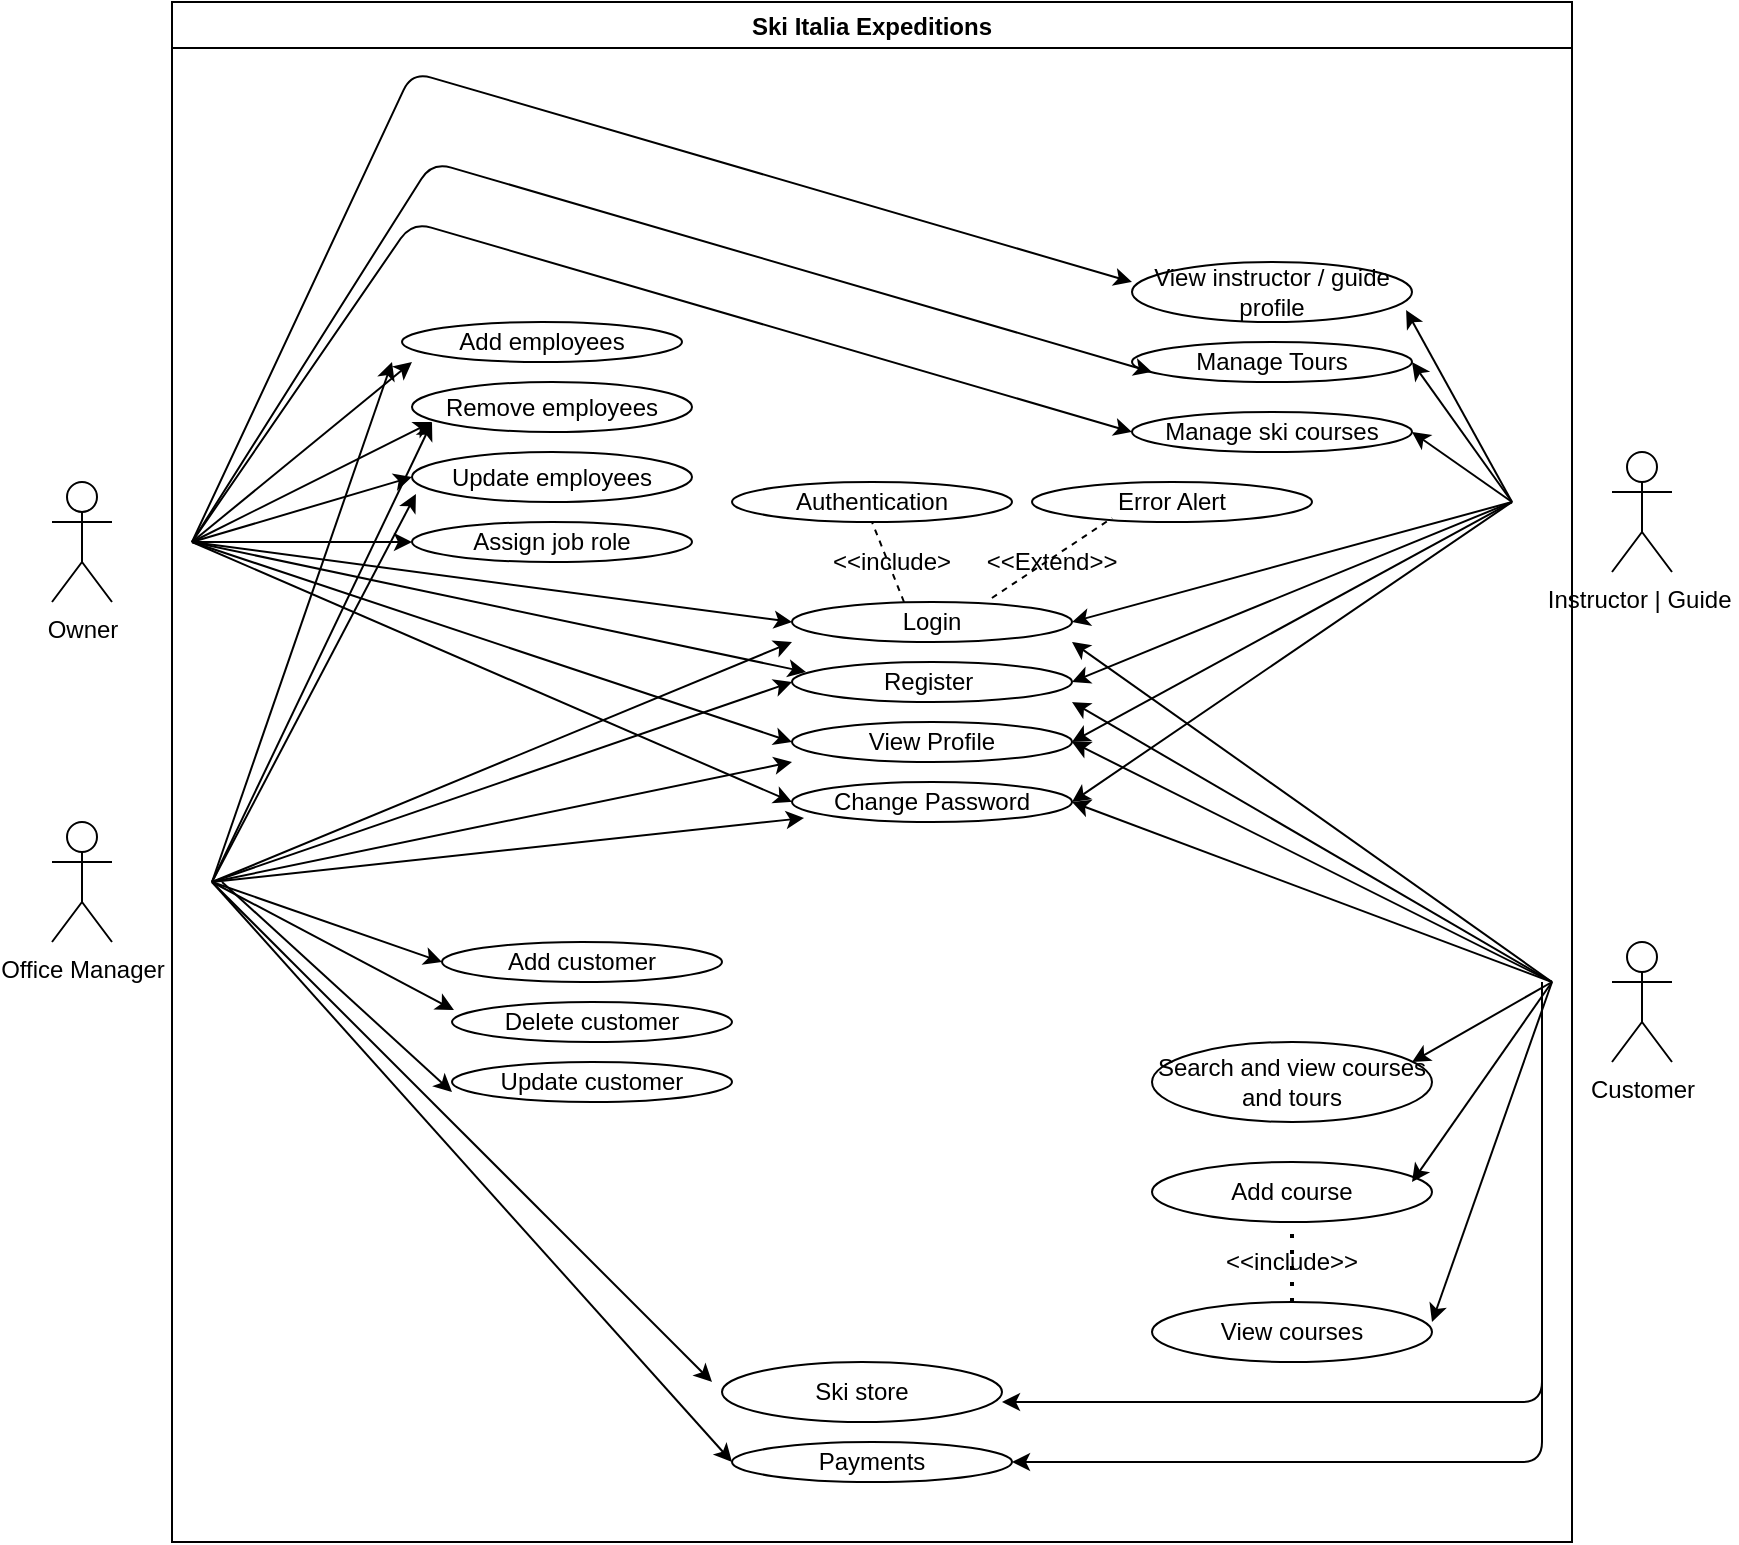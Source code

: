 <mxfile version="14.8.1" type="github">
  <diagram id="u7V_BDu1VtyKSAVuI7es" name="Page-1">
    <mxGraphModel dx="1718" dy="1550" grid="1" gridSize="10" guides="1" tooltips="1" connect="1" arrows="1" fold="1" page="1" pageScale="1" pageWidth="850" pageHeight="1100" math="0" shadow="0">
      <root>
        <mxCell id="0" />
        <mxCell id="1" parent="0" />
        <mxCell id="sTBiDpVoaxLkYzl0jwAo-2" value="Owner" style="shape=umlActor;verticalLabelPosition=bottom;verticalAlign=top;html=1;" parent="1" vertex="1">
          <mxGeometry x="20" y="160" width="30" height="60" as="geometry" />
        </mxCell>
        <mxCell id="sTBiDpVoaxLkYzl0jwAo-3" value="Office Manager" style="shape=umlActor;verticalLabelPosition=bottom;verticalAlign=top;html=1;" parent="1" vertex="1">
          <mxGeometry x="20" y="330" width="30" height="60" as="geometry" />
        </mxCell>
        <mxCell id="sTBiDpVoaxLkYzl0jwAo-5" value="Instructor | Guide&amp;nbsp;" style="shape=umlActor;verticalLabelPosition=bottom;verticalAlign=top;html=1;" parent="1" vertex="1">
          <mxGeometry x="800" y="145" width="30" height="60" as="geometry" />
        </mxCell>
        <mxCell id="sTBiDpVoaxLkYzl0jwAo-8" value="Customer&lt;br&gt;" style="shape=umlActor;verticalLabelPosition=bottom;verticalAlign=top;html=1;" parent="1" vertex="1">
          <mxGeometry x="800" y="390" width="30" height="60" as="geometry" />
        </mxCell>
        <mxCell id="sTBiDpVoaxLkYzl0jwAo-10" value="Add employees" style="ellipse;whiteSpace=wrap;html=1;" parent="1" vertex="1">
          <mxGeometry x="195" y="80" width="140" height="20" as="geometry" />
        </mxCell>
        <mxCell id="sTBiDpVoaxLkYzl0jwAo-11" value="Search and view courses and tours" style="ellipse;whiteSpace=wrap;html=1;" parent="1" vertex="1">
          <mxGeometry x="570" y="440" width="140" height="40" as="geometry" />
        </mxCell>
        <mxCell id="sTBiDpVoaxLkYzl0jwAo-12" value="Manage Tours" style="ellipse;whiteSpace=wrap;html=1;" parent="1" vertex="1">
          <mxGeometry x="560" y="90" width="140" height="20" as="geometry" />
        </mxCell>
        <mxCell id="5Go4oTmBntV5mJJ0-Zch-1" value="Add customer" style="ellipse;whiteSpace=wrap;html=1;" vertex="1" parent="1">
          <mxGeometry x="215" y="390" width="140" height="20" as="geometry" />
        </mxCell>
        <mxCell id="5Go4oTmBntV5mJJ0-Zch-5" value="Register&amp;nbsp;" style="ellipse;whiteSpace=wrap;html=1;" vertex="1" parent="1">
          <mxGeometry x="390" y="250" width="140" height="20" as="geometry" />
        </mxCell>
        <mxCell id="5Go4oTmBntV5mJJ0-Zch-6" value="View Profile" style="ellipse;whiteSpace=wrap;html=1;" vertex="1" parent="1">
          <mxGeometry x="390" y="280" width="140" height="20" as="geometry" />
        </mxCell>
        <mxCell id="5Go4oTmBntV5mJJ0-Zch-7" value="Change Password" style="ellipse;whiteSpace=wrap;html=1;" vertex="1" parent="1">
          <mxGeometry x="390" y="310" width="140" height="20" as="geometry" />
        </mxCell>
        <mxCell id="5Go4oTmBntV5mJJ0-Zch-8" value="Remove employees" style="ellipse;whiteSpace=wrap;html=1;" vertex="1" parent="1">
          <mxGeometry x="200" y="110" width="140" height="25" as="geometry" />
        </mxCell>
        <mxCell id="5Go4oTmBntV5mJJ0-Zch-9" value="Update employees" style="ellipse;whiteSpace=wrap;html=1;" vertex="1" parent="1">
          <mxGeometry x="200" y="145" width="140" height="25" as="geometry" />
        </mxCell>
        <mxCell id="5Go4oTmBntV5mJJ0-Zch-10" value="Delete customer" style="ellipse;whiteSpace=wrap;html=1;" vertex="1" parent="1">
          <mxGeometry x="220" y="420" width="140" height="20" as="geometry" />
        </mxCell>
        <mxCell id="5Go4oTmBntV5mJJ0-Zch-11" value="Update customer" style="ellipse;whiteSpace=wrap;html=1;" vertex="1" parent="1">
          <mxGeometry x="220" y="450" width="140" height="20" as="geometry" />
        </mxCell>
        <mxCell id="5Go4oTmBntV5mJJ0-Zch-13" value="Add course" style="ellipse;whiteSpace=wrap;html=1;" vertex="1" parent="1">
          <mxGeometry x="570" y="500" width="140" height="30" as="geometry" />
        </mxCell>
        <mxCell id="5Go4oTmBntV5mJJ0-Zch-14" value="View courses" style="ellipse;whiteSpace=wrap;html=1;" vertex="1" parent="1">
          <mxGeometry x="570" y="570" width="140" height="30" as="geometry" />
        </mxCell>
        <mxCell id="5Go4oTmBntV5mJJ0-Zch-24" value="" style="endArrow=none;dashed=1;html=1;dashPattern=1 3;strokeWidth=2;exitX=0.5;exitY=0;exitDx=0;exitDy=0;" edge="1" parent="1" source="5Go4oTmBntV5mJJ0-Zch-14" target="5Go4oTmBntV5mJJ0-Zch-13">
          <mxGeometry width="50" height="50" relative="1" as="geometry">
            <mxPoint x="605" y="575" as="sourcePoint" />
            <mxPoint x="655" y="525" as="targetPoint" />
          </mxGeometry>
        </mxCell>
        <mxCell id="5Go4oTmBntV5mJJ0-Zch-26" value="&amp;lt;&amp;lt;include&amp;gt;&amp;gt;" style="text;html=1;strokeColor=none;fillColor=none;align=center;verticalAlign=middle;whiteSpace=wrap;rounded=0;" vertex="1" parent="1">
          <mxGeometry x="620" y="540" width="40" height="20" as="geometry" />
        </mxCell>
        <mxCell id="5Go4oTmBntV5mJJ0-Zch-28" value="Manage ski courses" style="ellipse;whiteSpace=wrap;html=1;" vertex="1" parent="1">
          <mxGeometry x="560" y="125" width="140" height="20" as="geometry" />
        </mxCell>
        <mxCell id="5Go4oTmBntV5mJJ0-Zch-29" value="Ski store" style="ellipse;whiteSpace=wrap;html=1;" vertex="1" parent="1">
          <mxGeometry x="355" y="600" width="140" height="30" as="geometry" />
        </mxCell>
        <mxCell id="5Go4oTmBntV5mJJ0-Zch-32" value="Assign job role" style="ellipse;whiteSpace=wrap;html=1;" vertex="1" parent="1">
          <mxGeometry x="200" y="180" width="140" height="20" as="geometry" />
        </mxCell>
        <mxCell id="5Go4oTmBntV5mJJ0-Zch-36" value="Login" style="ellipse;whiteSpace=wrap;html=1;" vertex="1" parent="1">
          <mxGeometry x="390" y="220" width="140" height="20" as="geometry" />
        </mxCell>
        <mxCell id="5Go4oTmBntV5mJJ0-Zch-38" value="View instructor / guide profile" style="ellipse;whiteSpace=wrap;html=1;" vertex="1" parent="1">
          <mxGeometry x="560" y="50" width="140" height="30" as="geometry" />
        </mxCell>
        <mxCell id="5Go4oTmBntV5mJJ0-Zch-40" value="" style="endArrow=classic;html=1;" edge="1" parent="1">
          <mxGeometry width="50" height="50" relative="1" as="geometry">
            <mxPoint x="90" y="190" as="sourcePoint" />
            <mxPoint x="200" y="100" as="targetPoint" />
          </mxGeometry>
        </mxCell>
        <mxCell id="5Go4oTmBntV5mJJ0-Zch-41" value="" style="endArrow=classic;html=1;" edge="1" parent="1">
          <mxGeometry width="50" height="50" relative="1" as="geometry">
            <mxPoint x="90" y="190" as="sourcePoint" />
            <mxPoint x="210" y="130" as="targetPoint" />
          </mxGeometry>
        </mxCell>
        <mxCell id="5Go4oTmBntV5mJJ0-Zch-43" value="" style="endArrow=classic;html=1;entryX=0;entryY=0.5;entryDx=0;entryDy=0;" edge="1" parent="1" target="5Go4oTmBntV5mJJ0-Zch-9">
          <mxGeometry width="50" height="50" relative="1" as="geometry">
            <mxPoint x="90" y="190" as="sourcePoint" />
            <mxPoint x="220" y="140" as="targetPoint" />
          </mxGeometry>
        </mxCell>
        <mxCell id="5Go4oTmBntV5mJJ0-Zch-45" value="" style="endArrow=classic;html=1;entryX=0;entryY=0.5;entryDx=0;entryDy=0;" edge="1" parent="1" target="5Go4oTmBntV5mJJ0-Zch-32">
          <mxGeometry width="50" height="50" relative="1" as="geometry">
            <mxPoint x="90" y="190" as="sourcePoint" />
            <mxPoint x="220" y="167.5" as="targetPoint" />
          </mxGeometry>
        </mxCell>
        <mxCell id="5Go4oTmBntV5mJJ0-Zch-47" value="" style="endArrow=classic;html=1;entryX=0;entryY=0.5;entryDx=0;entryDy=0;" edge="1" parent="1" target="5Go4oTmBntV5mJJ0-Zch-28">
          <mxGeometry width="50" height="50" relative="1" as="geometry">
            <mxPoint x="90" y="190" as="sourcePoint" />
            <mxPoint x="200" y="25" as="targetPoint" />
            <Array as="points">
              <mxPoint x="200" y="30" />
            </Array>
          </mxGeometry>
        </mxCell>
        <mxCell id="5Go4oTmBntV5mJJ0-Zch-48" value="" style="endArrow=classic;html=1;entryX=0;entryY=0.5;entryDx=0;entryDy=0;" edge="1" parent="1">
          <mxGeometry width="50" height="50" relative="1" as="geometry">
            <mxPoint x="90" y="190" as="sourcePoint" />
            <mxPoint x="570" y="105" as="targetPoint" />
            <Array as="points">
              <mxPoint x="210" />
            </Array>
          </mxGeometry>
        </mxCell>
        <mxCell id="5Go4oTmBntV5mJJ0-Zch-49" value="" style="endArrow=classic;html=1;entryX=0;entryY=0.5;entryDx=0;entryDy=0;" edge="1" parent="1" target="5Go4oTmBntV5mJJ0-Zch-36">
          <mxGeometry width="50" height="50" relative="1" as="geometry">
            <mxPoint x="90" y="190" as="sourcePoint" />
            <mxPoint x="380" y="230" as="targetPoint" />
          </mxGeometry>
        </mxCell>
        <mxCell id="5Go4oTmBntV5mJJ0-Zch-50" value="" style="endArrow=classic;html=1;entryX=0.05;entryY=0.25;entryDx=0;entryDy=0;entryPerimeter=0;" edge="1" parent="1" target="5Go4oTmBntV5mJJ0-Zch-5">
          <mxGeometry width="50" height="50" relative="1" as="geometry">
            <mxPoint x="90" y="190" as="sourcePoint" />
            <mxPoint x="400" y="240" as="targetPoint" />
          </mxGeometry>
        </mxCell>
        <mxCell id="5Go4oTmBntV5mJJ0-Zch-51" value="" style="endArrow=classic;html=1;entryX=0;entryY=0.5;entryDx=0;entryDy=0;" edge="1" parent="1" target="5Go4oTmBntV5mJJ0-Zch-6">
          <mxGeometry width="50" height="50" relative="1" as="geometry">
            <mxPoint x="90" y="190" as="sourcePoint" />
            <mxPoint x="407" y="265" as="targetPoint" />
          </mxGeometry>
        </mxCell>
        <mxCell id="5Go4oTmBntV5mJJ0-Zch-52" value="" style="endArrow=classic;html=1;entryX=0;entryY=0.5;entryDx=0;entryDy=0;" edge="1" parent="1" target="5Go4oTmBntV5mJJ0-Zch-7">
          <mxGeometry width="50" height="50" relative="1" as="geometry">
            <mxPoint x="90" y="190" as="sourcePoint" />
            <mxPoint x="400" y="300" as="targetPoint" />
          </mxGeometry>
        </mxCell>
        <mxCell id="5Go4oTmBntV5mJJ0-Zch-53" value="" style="endArrow=classic;html=1;entryX=0.979;entryY=0.8;entryDx=0;entryDy=0;entryPerimeter=0;" edge="1" parent="1" target="5Go4oTmBntV5mJJ0-Zch-38">
          <mxGeometry width="50" height="50" relative="1" as="geometry">
            <mxPoint x="750" y="170" as="sourcePoint" />
            <mxPoint x="750" y="220" as="targetPoint" />
          </mxGeometry>
        </mxCell>
        <mxCell id="5Go4oTmBntV5mJJ0-Zch-54" value="" style="endArrow=classic;html=1;" edge="1" parent="1">
          <mxGeometry width="50" height="50" relative="1" as="geometry">
            <mxPoint x="750" y="170" as="sourcePoint" />
            <mxPoint x="700" y="100" as="targetPoint" />
          </mxGeometry>
        </mxCell>
        <mxCell id="5Go4oTmBntV5mJJ0-Zch-55" value="" style="endArrow=classic;html=1;entryX=1;entryY=0.5;entryDx=0;entryDy=0;" edge="1" parent="1" target="5Go4oTmBntV5mJJ0-Zch-28">
          <mxGeometry width="50" height="50" relative="1" as="geometry">
            <mxPoint x="750" y="170" as="sourcePoint" />
            <mxPoint x="710" y="110" as="targetPoint" />
          </mxGeometry>
        </mxCell>
        <mxCell id="5Go4oTmBntV5mJJ0-Zch-56" value="" style="endArrow=classic;html=1;entryX=0;entryY=0.5;entryDx=0;entryDy=0;" edge="1" parent="1">
          <mxGeometry width="50" height="50" relative="1" as="geometry">
            <mxPoint x="90" y="190" as="sourcePoint" />
            <mxPoint x="560" y="60" as="targetPoint" />
            <Array as="points">
              <mxPoint x="200" y="-45" />
            </Array>
          </mxGeometry>
        </mxCell>
        <mxCell id="5Go4oTmBntV5mJJ0-Zch-57" value="" style="endArrow=classic;html=1;entryX=1;entryY=0.5;entryDx=0;entryDy=0;" edge="1" parent="1" target="5Go4oTmBntV5mJJ0-Zch-36">
          <mxGeometry width="50" height="50" relative="1" as="geometry">
            <mxPoint x="750" y="170" as="sourcePoint" />
            <mxPoint x="530" y="220" as="targetPoint" />
          </mxGeometry>
        </mxCell>
        <mxCell id="5Go4oTmBntV5mJJ0-Zch-58" value="" style="endArrow=classic;html=1;entryX=1;entryY=0.5;entryDx=0;entryDy=0;" edge="1" parent="1" target="5Go4oTmBntV5mJJ0-Zch-5">
          <mxGeometry width="50" height="50" relative="1" as="geometry">
            <mxPoint x="750" y="170" as="sourcePoint" />
            <mxPoint x="540" y="240" as="targetPoint" />
          </mxGeometry>
        </mxCell>
        <mxCell id="5Go4oTmBntV5mJJ0-Zch-59" value="" style="endArrow=classic;html=1;entryX=1;entryY=0.5;entryDx=0;entryDy=0;" edge="1" parent="1" target="5Go4oTmBntV5mJJ0-Zch-6">
          <mxGeometry width="50" height="50" relative="1" as="geometry">
            <mxPoint x="750" y="170" as="sourcePoint" />
            <mxPoint x="540" y="270" as="targetPoint" />
          </mxGeometry>
        </mxCell>
        <mxCell id="5Go4oTmBntV5mJJ0-Zch-60" value="" style="endArrow=classic;html=1;entryX=1;entryY=0.5;entryDx=0;entryDy=0;" edge="1" parent="1" target="5Go4oTmBntV5mJJ0-Zch-7">
          <mxGeometry width="50" height="50" relative="1" as="geometry">
            <mxPoint x="750" y="170" as="sourcePoint" />
            <mxPoint x="540" y="300" as="targetPoint" />
          </mxGeometry>
        </mxCell>
        <mxCell id="5Go4oTmBntV5mJJ0-Zch-61" value="Authentication" style="ellipse;whiteSpace=wrap;html=1;" vertex="1" parent="1">
          <mxGeometry x="360" y="160" width="140" height="20" as="geometry" />
        </mxCell>
        <mxCell id="5Go4oTmBntV5mJJ0-Zch-62" value="Error Alert" style="ellipse;whiteSpace=wrap;html=1;" vertex="1" parent="1">
          <mxGeometry x="510" y="160" width="140" height="20" as="geometry" />
        </mxCell>
        <mxCell id="5Go4oTmBntV5mJJ0-Zch-66" value="" style="endArrow=none;dashed=1;html=1;entryX=0.5;entryY=1;entryDx=0;entryDy=0;exitX=0.4;exitY=0;exitDx=0;exitDy=0;exitPerimeter=0;" edge="1" parent="1" source="5Go4oTmBntV5mJJ0-Zch-36" target="5Go4oTmBntV5mJJ0-Zch-61">
          <mxGeometry width="50" height="50" relative="1" as="geometry">
            <mxPoint x="410" y="230" as="sourcePoint" />
            <mxPoint x="460" y="180" as="targetPoint" />
          </mxGeometry>
        </mxCell>
        <mxCell id="5Go4oTmBntV5mJJ0-Zch-67" value="" style="endArrow=none;dashed=1;html=1;entryX=0.286;entryY=0.9;entryDx=0;entryDy=0;exitX=0.714;exitY=-0.1;exitDx=0;exitDy=0;exitPerimeter=0;entryPerimeter=0;" edge="1" parent="1" source="5Go4oTmBntV5mJJ0-Zch-36" target="5Go4oTmBntV5mJJ0-Zch-62">
          <mxGeometry width="50" height="50" relative="1" as="geometry">
            <mxPoint x="456" y="230" as="sourcePoint" />
            <mxPoint x="440" y="190" as="targetPoint" />
          </mxGeometry>
        </mxCell>
        <mxCell id="5Go4oTmBntV5mJJ0-Zch-68" value="&amp;lt;&amp;lt;include&amp;gt;" style="text;html=1;strokeColor=none;fillColor=none;align=center;verticalAlign=middle;whiteSpace=wrap;rounded=0;" vertex="1" parent="1">
          <mxGeometry x="420" y="190" width="40" height="20" as="geometry" />
        </mxCell>
        <mxCell id="5Go4oTmBntV5mJJ0-Zch-69" value="&amp;lt;&amp;lt;Extend&amp;gt;&amp;gt;" style="text;html=1;strokeColor=none;fillColor=none;align=center;verticalAlign=middle;whiteSpace=wrap;rounded=0;" vertex="1" parent="1">
          <mxGeometry x="500" y="190" width="40" height="20" as="geometry" />
        </mxCell>
        <mxCell id="5Go4oTmBntV5mJJ0-Zch-70" value="" style="endArrow=classic;html=1;entryX=0;entryY=1;entryDx=0;entryDy=0;entryPerimeter=0;" edge="1" parent="1" target="5Go4oTmBntV5mJJ0-Zch-36">
          <mxGeometry width="50" height="50" relative="1" as="geometry">
            <mxPoint x="100" y="360" as="sourcePoint" />
            <mxPoint x="380" y="240" as="targetPoint" />
          </mxGeometry>
        </mxCell>
        <mxCell id="5Go4oTmBntV5mJJ0-Zch-71" value="" style="endArrow=classic;html=1;entryX=0;entryY=0.5;entryDx=0;entryDy=0;" edge="1" parent="1" target="5Go4oTmBntV5mJJ0-Zch-5">
          <mxGeometry width="50" height="50" relative="1" as="geometry">
            <mxPoint x="100" y="360" as="sourcePoint" />
            <mxPoint x="390" y="250" as="targetPoint" />
          </mxGeometry>
        </mxCell>
        <mxCell id="5Go4oTmBntV5mJJ0-Zch-72" value="" style="endArrow=classic;html=1;entryX=0;entryY=1;entryDx=0;entryDy=0;entryPerimeter=0;" edge="1" parent="1" target="5Go4oTmBntV5mJJ0-Zch-6">
          <mxGeometry width="50" height="50" relative="1" as="geometry">
            <mxPoint x="100" y="360" as="sourcePoint" />
            <mxPoint x="390" y="290" as="targetPoint" />
          </mxGeometry>
        </mxCell>
        <mxCell id="5Go4oTmBntV5mJJ0-Zch-73" value="" style="endArrow=classic;html=1;entryX=0.043;entryY=0.9;entryDx=0;entryDy=0;entryPerimeter=0;" edge="1" parent="1" target="5Go4oTmBntV5mJJ0-Zch-7">
          <mxGeometry width="50" height="50" relative="1" as="geometry">
            <mxPoint x="100" y="360" as="sourcePoint" />
            <mxPoint x="390" y="330" as="targetPoint" />
          </mxGeometry>
        </mxCell>
        <mxCell id="5Go4oTmBntV5mJJ0-Zch-75" value="" style="endArrow=classic;html=1;" edge="1" parent="1">
          <mxGeometry width="50" height="50" relative="1" as="geometry">
            <mxPoint x="100" y="360" as="sourcePoint" />
            <mxPoint x="190" y="100" as="targetPoint" />
          </mxGeometry>
        </mxCell>
        <mxCell id="5Go4oTmBntV5mJJ0-Zch-76" value="" style="endArrow=classic;html=1;" edge="1" parent="1">
          <mxGeometry width="50" height="50" relative="1" as="geometry">
            <mxPoint x="100" y="360" as="sourcePoint" />
            <mxPoint x="210" y="130" as="targetPoint" />
          </mxGeometry>
        </mxCell>
        <mxCell id="5Go4oTmBntV5mJJ0-Zch-77" value="" style="endArrow=classic;html=1;entryX=0.014;entryY=0.84;entryDx=0;entryDy=0;entryPerimeter=0;" edge="1" parent="1" target="5Go4oTmBntV5mJJ0-Zch-9">
          <mxGeometry width="50" height="50" relative="1" as="geometry">
            <mxPoint x="100" y="360" as="sourcePoint" />
            <mxPoint x="220" y="140" as="targetPoint" />
          </mxGeometry>
        </mxCell>
        <mxCell id="5Go4oTmBntV5mJJ0-Zch-78" value="" style="endArrow=classic;html=1;entryX=0;entryY=0.5;entryDx=0;entryDy=0;" edge="1" parent="1" target="5Go4oTmBntV5mJJ0-Zch-1">
          <mxGeometry width="50" height="50" relative="1" as="geometry">
            <mxPoint x="100" y="360" as="sourcePoint" />
            <mxPoint x="215" y="410" as="targetPoint" />
          </mxGeometry>
        </mxCell>
        <mxCell id="5Go4oTmBntV5mJJ0-Zch-79" value="" style="endArrow=classic;html=1;entryX=0.007;entryY=0.2;entryDx=0;entryDy=0;entryPerimeter=0;" edge="1" parent="1" target="5Go4oTmBntV5mJJ0-Zch-10">
          <mxGeometry width="50" height="50" relative="1" as="geometry">
            <mxPoint x="100" y="360" as="sourcePoint" />
            <mxPoint x="200" y="420" as="targetPoint" />
          </mxGeometry>
        </mxCell>
        <mxCell id="5Go4oTmBntV5mJJ0-Zch-80" value="" style="endArrow=classic;html=1;" edge="1" parent="1">
          <mxGeometry width="50" height="50" relative="1" as="geometry">
            <mxPoint x="105" y="360" as="sourcePoint" />
            <mxPoint x="220" y="465" as="targetPoint" />
          </mxGeometry>
        </mxCell>
        <mxCell id="5Go4oTmBntV5mJJ0-Zch-81" value="" style="endArrow=classic;html=1;entryX=0.929;entryY=0.25;entryDx=0;entryDy=0;entryPerimeter=0;" edge="1" parent="1" target="sTBiDpVoaxLkYzl0jwAo-11">
          <mxGeometry width="50" height="50" relative="1" as="geometry">
            <mxPoint x="770" y="410" as="sourcePoint" />
            <mxPoint x="750" y="380" as="targetPoint" />
          </mxGeometry>
        </mxCell>
        <mxCell id="5Go4oTmBntV5mJJ0-Zch-82" value="" style="endArrow=classic;html=1;" edge="1" parent="1">
          <mxGeometry width="50" height="50" relative="1" as="geometry">
            <mxPoint x="770" y="410" as="sourcePoint" />
            <mxPoint x="700" y="510" as="targetPoint" />
          </mxGeometry>
        </mxCell>
        <mxCell id="5Go4oTmBntV5mJJ0-Zch-83" value="" style="endArrow=classic;html=1;" edge="1" parent="1">
          <mxGeometry width="50" height="50" relative="1" as="geometry">
            <mxPoint x="770" y="410" as="sourcePoint" />
            <mxPoint x="710" y="580" as="targetPoint" />
          </mxGeometry>
        </mxCell>
        <mxCell id="5Go4oTmBntV5mJJ0-Zch-84" value="" style="endArrow=classic;html=1;" edge="1" parent="1">
          <mxGeometry width="50" height="50" relative="1" as="geometry">
            <mxPoint x="770" y="410" as="sourcePoint" />
            <mxPoint x="530" y="240" as="targetPoint" />
          </mxGeometry>
        </mxCell>
        <mxCell id="5Go4oTmBntV5mJJ0-Zch-85" value="" style="endArrow=classic;html=1;" edge="1" parent="1">
          <mxGeometry width="50" height="50" relative="1" as="geometry">
            <mxPoint x="770" y="410" as="sourcePoint" />
            <mxPoint x="530" y="270" as="targetPoint" />
          </mxGeometry>
        </mxCell>
        <mxCell id="5Go4oTmBntV5mJJ0-Zch-86" value="" style="endArrow=classic;html=1;" edge="1" parent="1">
          <mxGeometry width="50" height="50" relative="1" as="geometry">
            <mxPoint x="770" y="410" as="sourcePoint" />
            <mxPoint x="530" y="290" as="targetPoint" />
          </mxGeometry>
        </mxCell>
        <mxCell id="5Go4oTmBntV5mJJ0-Zch-87" value="" style="endArrow=classic;html=1;entryX=1;entryY=0.5;entryDx=0;entryDy=0;" edge="1" parent="1" target="5Go4oTmBntV5mJJ0-Zch-7">
          <mxGeometry width="50" height="50" relative="1" as="geometry">
            <mxPoint x="770" y="410" as="sourcePoint" />
            <mxPoint x="540" y="300" as="targetPoint" />
          </mxGeometry>
        </mxCell>
        <mxCell id="5Go4oTmBntV5mJJ0-Zch-88" value="" style="endArrow=classic;html=1;edgeStyle=elbowEdgeStyle;elbow=vertical;" edge="1" parent="1">
          <mxGeometry width="50" height="50" relative="1" as="geometry">
            <mxPoint x="765" y="410" as="sourcePoint" />
            <mxPoint x="495" y="620" as="targetPoint" />
            <Array as="points">
              <mxPoint x="725" y="620" />
            </Array>
          </mxGeometry>
        </mxCell>
        <mxCell id="5Go4oTmBntV5mJJ0-Zch-90" value="" style="endArrow=classic;html=1;" edge="1" parent="1">
          <mxGeometry width="50" height="50" relative="1" as="geometry">
            <mxPoint x="100" y="360" as="sourcePoint" />
            <mxPoint x="350" y="610" as="targetPoint" />
          </mxGeometry>
        </mxCell>
        <mxCell id="5Go4oTmBntV5mJJ0-Zch-91" value="Payments" style="ellipse;whiteSpace=wrap;html=1;" vertex="1" parent="1">
          <mxGeometry x="360" y="640" width="140" height="20" as="geometry" />
        </mxCell>
        <mxCell id="5Go4oTmBntV5mJJ0-Zch-94" value="" style="endArrow=classic;html=1;" edge="1" parent="1">
          <mxGeometry width="50" height="50" relative="1" as="geometry">
            <mxPoint x="100" y="360" as="sourcePoint" />
            <mxPoint x="360" y="650" as="targetPoint" />
          </mxGeometry>
        </mxCell>
        <mxCell id="5Go4oTmBntV5mJJ0-Zch-96" value="" style="endArrow=classic;html=1;edgeStyle=elbowEdgeStyle;elbow=vertical;" edge="1" parent="1">
          <mxGeometry width="50" height="50" relative="1" as="geometry">
            <mxPoint x="765" y="410" as="sourcePoint" />
            <mxPoint x="500" y="650" as="targetPoint" />
            <Array as="points">
              <mxPoint x="730" y="650" />
            </Array>
          </mxGeometry>
        </mxCell>
        <mxCell id="5Go4oTmBntV5mJJ0-Zch-100" value="Ski Italia Expeditions" style="swimlane;" vertex="1" parent="1">
          <mxGeometry x="80" y="-80" width="700" height="770" as="geometry" />
        </mxCell>
      </root>
    </mxGraphModel>
  </diagram>
</mxfile>
